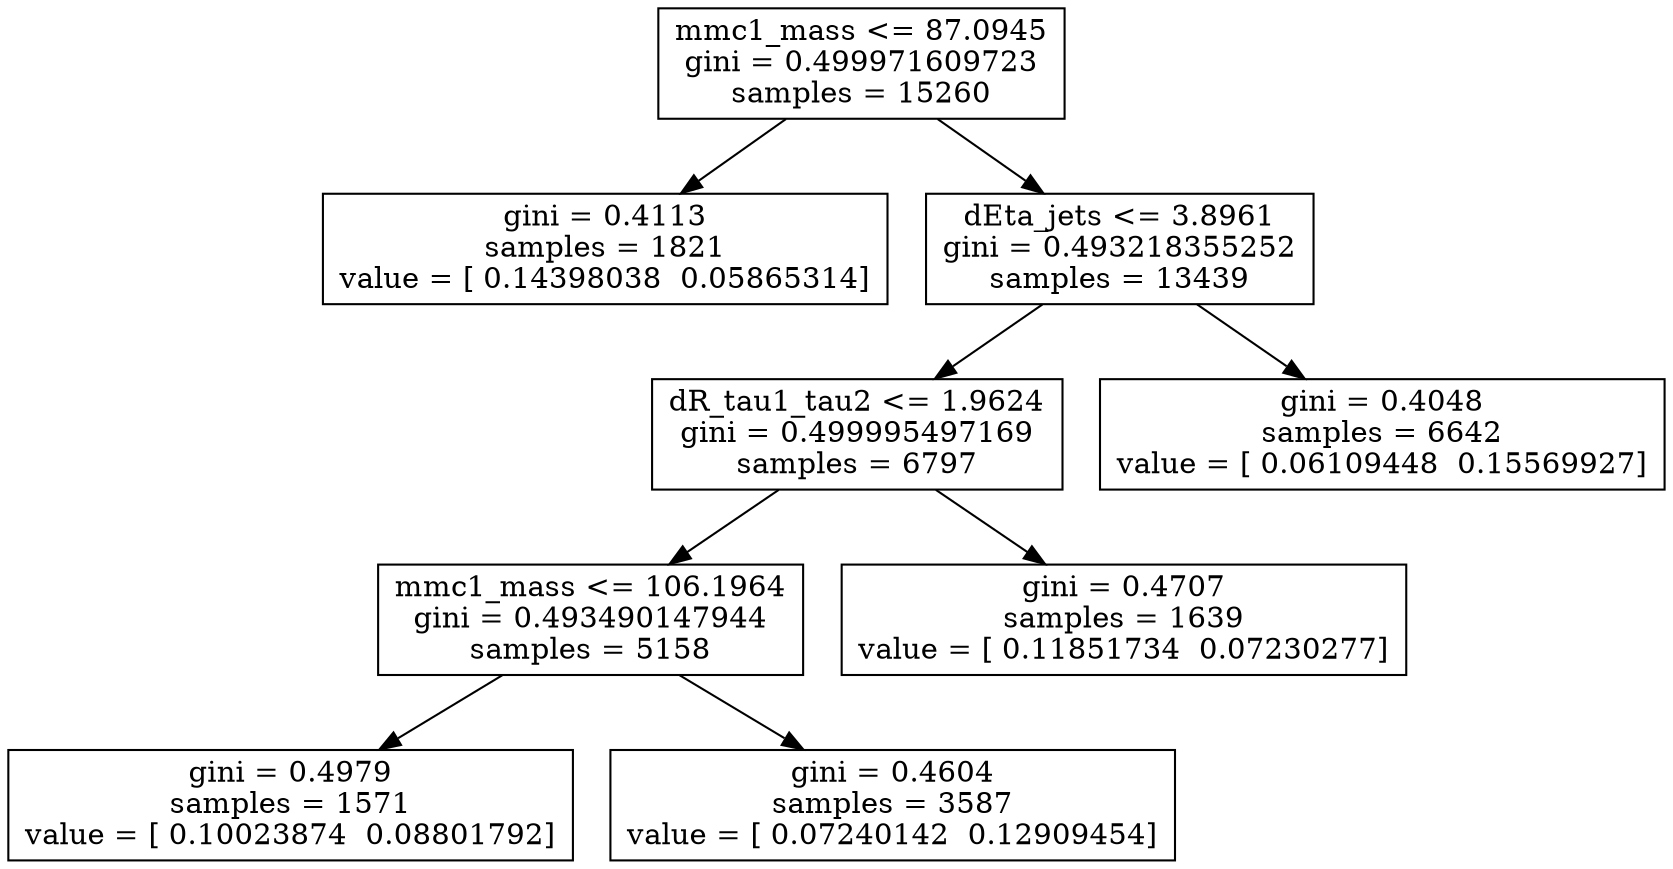 digraph Tree {
0 [label="mmc1_mass <= 87.0945\ngini = 0.499971609723\nsamples = 15260", shape="box"] ;
1 [label="gini = 0.4113\nsamples = 1821\nvalue = [ 0.14398038  0.05865314]", shape="box"] ;
0 -> 1 ;
2 [label="dEta_jets <= 3.8961\ngini = 0.493218355252\nsamples = 13439", shape="box"] ;
0 -> 2 ;
3 [label="dR_tau1_tau2 <= 1.9624\ngini = 0.499995497169\nsamples = 6797", shape="box"] ;
2 -> 3 ;
4 [label="mmc1_mass <= 106.1964\ngini = 0.493490147944\nsamples = 5158", shape="box"] ;
3 -> 4 ;
5 [label="gini = 0.4979\nsamples = 1571\nvalue = [ 0.10023874  0.08801792]", shape="box"] ;
4 -> 5 ;
6 [label="gini = 0.4604\nsamples = 3587\nvalue = [ 0.07240142  0.12909454]", shape="box"] ;
4 -> 6 ;
7 [label="gini = 0.4707\nsamples = 1639\nvalue = [ 0.11851734  0.07230277]", shape="box"] ;
3 -> 7 ;
8 [label="gini = 0.4048\nsamples = 6642\nvalue = [ 0.06109448  0.15569927]", shape="box"] ;
2 -> 8 ;
}